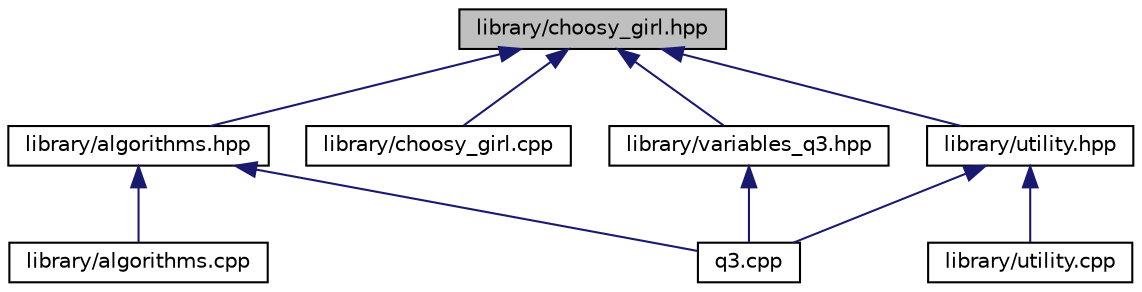 digraph "library/choosy_girl.hpp"
{
  edge [fontname="Helvetica",fontsize="10",labelfontname="Helvetica",labelfontsize="10"];
  node [fontname="Helvetica",fontsize="10",shape=record];
  Node3 [label="library/choosy_girl.hpp",height=0.2,width=0.4,color="black", fillcolor="grey75", style="filled", fontcolor="black"];
  Node3 -> Node4 [dir="back",color="midnightblue",fontsize="10",style="solid",fontname="Helvetica"];
  Node4 [label="library/algorithms.hpp",height=0.2,width=0.4,color="black", fillcolor="white", style="filled",URL="$algorithms_8hpp.html"];
  Node4 -> Node5 [dir="back",color="midnightblue",fontsize="10",style="solid",fontname="Helvetica"];
  Node5 [label="library/algorithms.cpp",height=0.2,width=0.4,color="black", fillcolor="white", style="filled",URL="$algorithms_8cpp.html"];
  Node4 -> Node6 [dir="back",color="midnightblue",fontsize="10",style="solid",fontname="Helvetica"];
  Node6 [label="q3.cpp",height=0.2,width=0.4,color="black", fillcolor="white", style="filled",URL="$q3_8cpp.html"];
  Node3 -> Node7 [dir="back",color="midnightblue",fontsize="10",style="solid",fontname="Helvetica"];
  Node7 [label="library/choosy_girl.cpp",height=0.2,width=0.4,color="black", fillcolor="white", style="filled",URL="$choosy__girl_8cpp.html"];
  Node3 -> Node8 [dir="back",color="midnightblue",fontsize="10",style="solid",fontname="Helvetica"];
  Node8 [label="library/utility.hpp",height=0.2,width=0.4,color="black", fillcolor="white", style="filled",URL="$utility_8hpp.html"];
  Node8 -> Node9 [dir="back",color="midnightblue",fontsize="10",style="solid",fontname="Helvetica"];
  Node9 [label="library/utility.cpp",height=0.2,width=0.4,color="black", fillcolor="white", style="filled",URL="$utility_8cpp.html"];
  Node8 -> Node6 [dir="back",color="midnightblue",fontsize="10",style="solid",fontname="Helvetica"];
  Node3 -> Node10 [dir="back",color="midnightblue",fontsize="10",style="solid",fontname="Helvetica"];
  Node10 [label="library/variables_q3.hpp",height=0.2,width=0.4,color="black", fillcolor="white", style="filled",URL="$variables__q3_8hpp.html"];
  Node10 -> Node6 [dir="back",color="midnightblue",fontsize="10",style="solid",fontname="Helvetica"];
}
